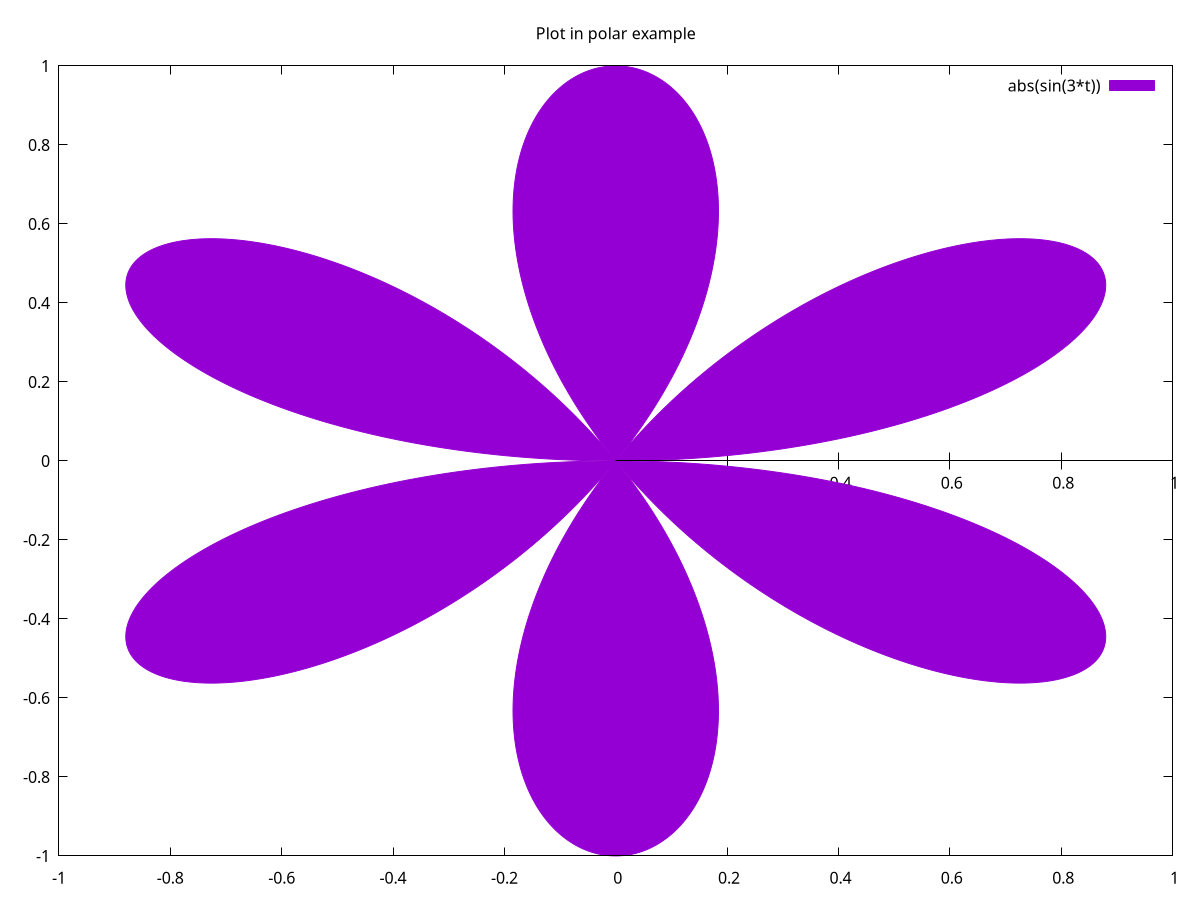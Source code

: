 set title 'Plot in polar example'
set polar
set samples 1000
set term png size 700, 700
set output './result.png'
plot abs(sin(3*t)) with filledcurves